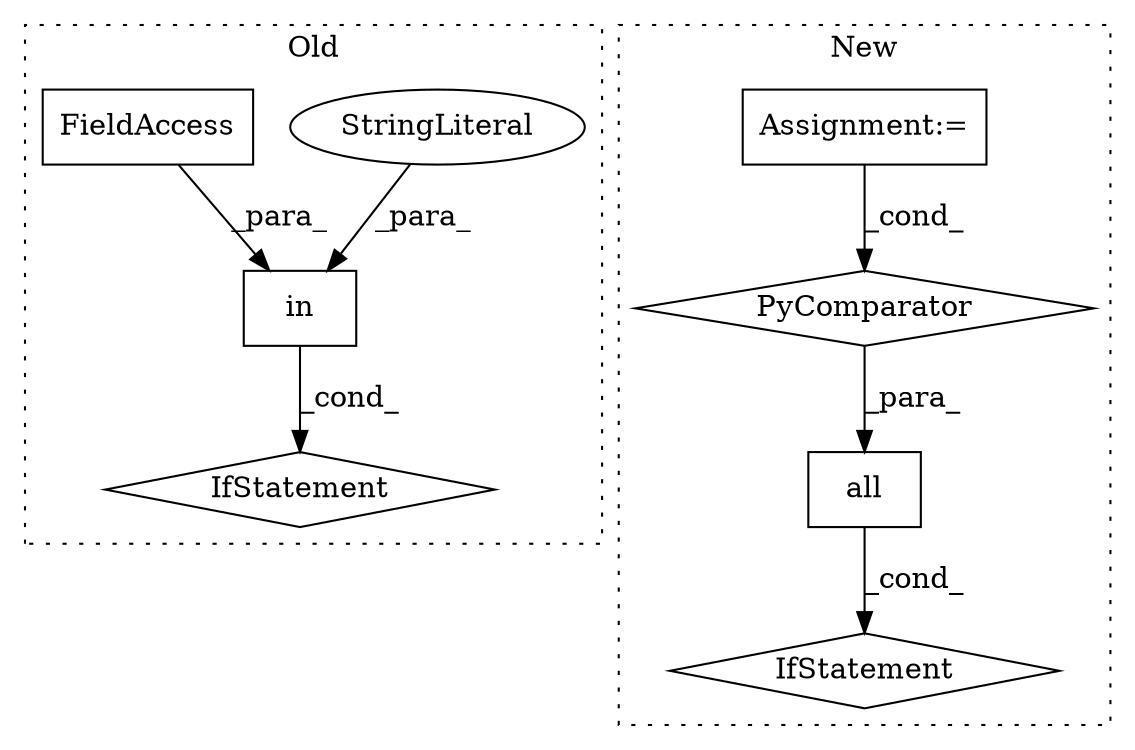 digraph G {
subgraph cluster0 {
1 [label="in" a="105" s="4061" l="18" shape="box"];
3 [label="IfStatement" a="25" s="4053,4079" l="8,2" shape="diamond"];
4 [label="StringLiteral" a="45" s="4061" l="12" shape="ellipse"];
8 [label="FieldAccess" a="22" s="4077" l="2" shape="box"];
label = "Old";
style="dotted";
}
subgraph cluster1 {
2 [label="all" a="32" s="3386,3497" l="15,-5" shape="box"];
5 [label="Assignment:=" a="7" s="3466" l="23" shape="box"];
6 [label="PyComparator" a="113" s="3466" l="23" shape="diamond"];
7 [label="IfStatement" a="25" s="3328,3492" l="4,2" shape="diamond"];
label = "New";
style="dotted";
}
1 -> 3 [label="_cond_"];
2 -> 7 [label="_cond_"];
4 -> 1 [label="_para_"];
5 -> 6 [label="_cond_"];
6 -> 2 [label="_para_"];
8 -> 1 [label="_para_"];
}